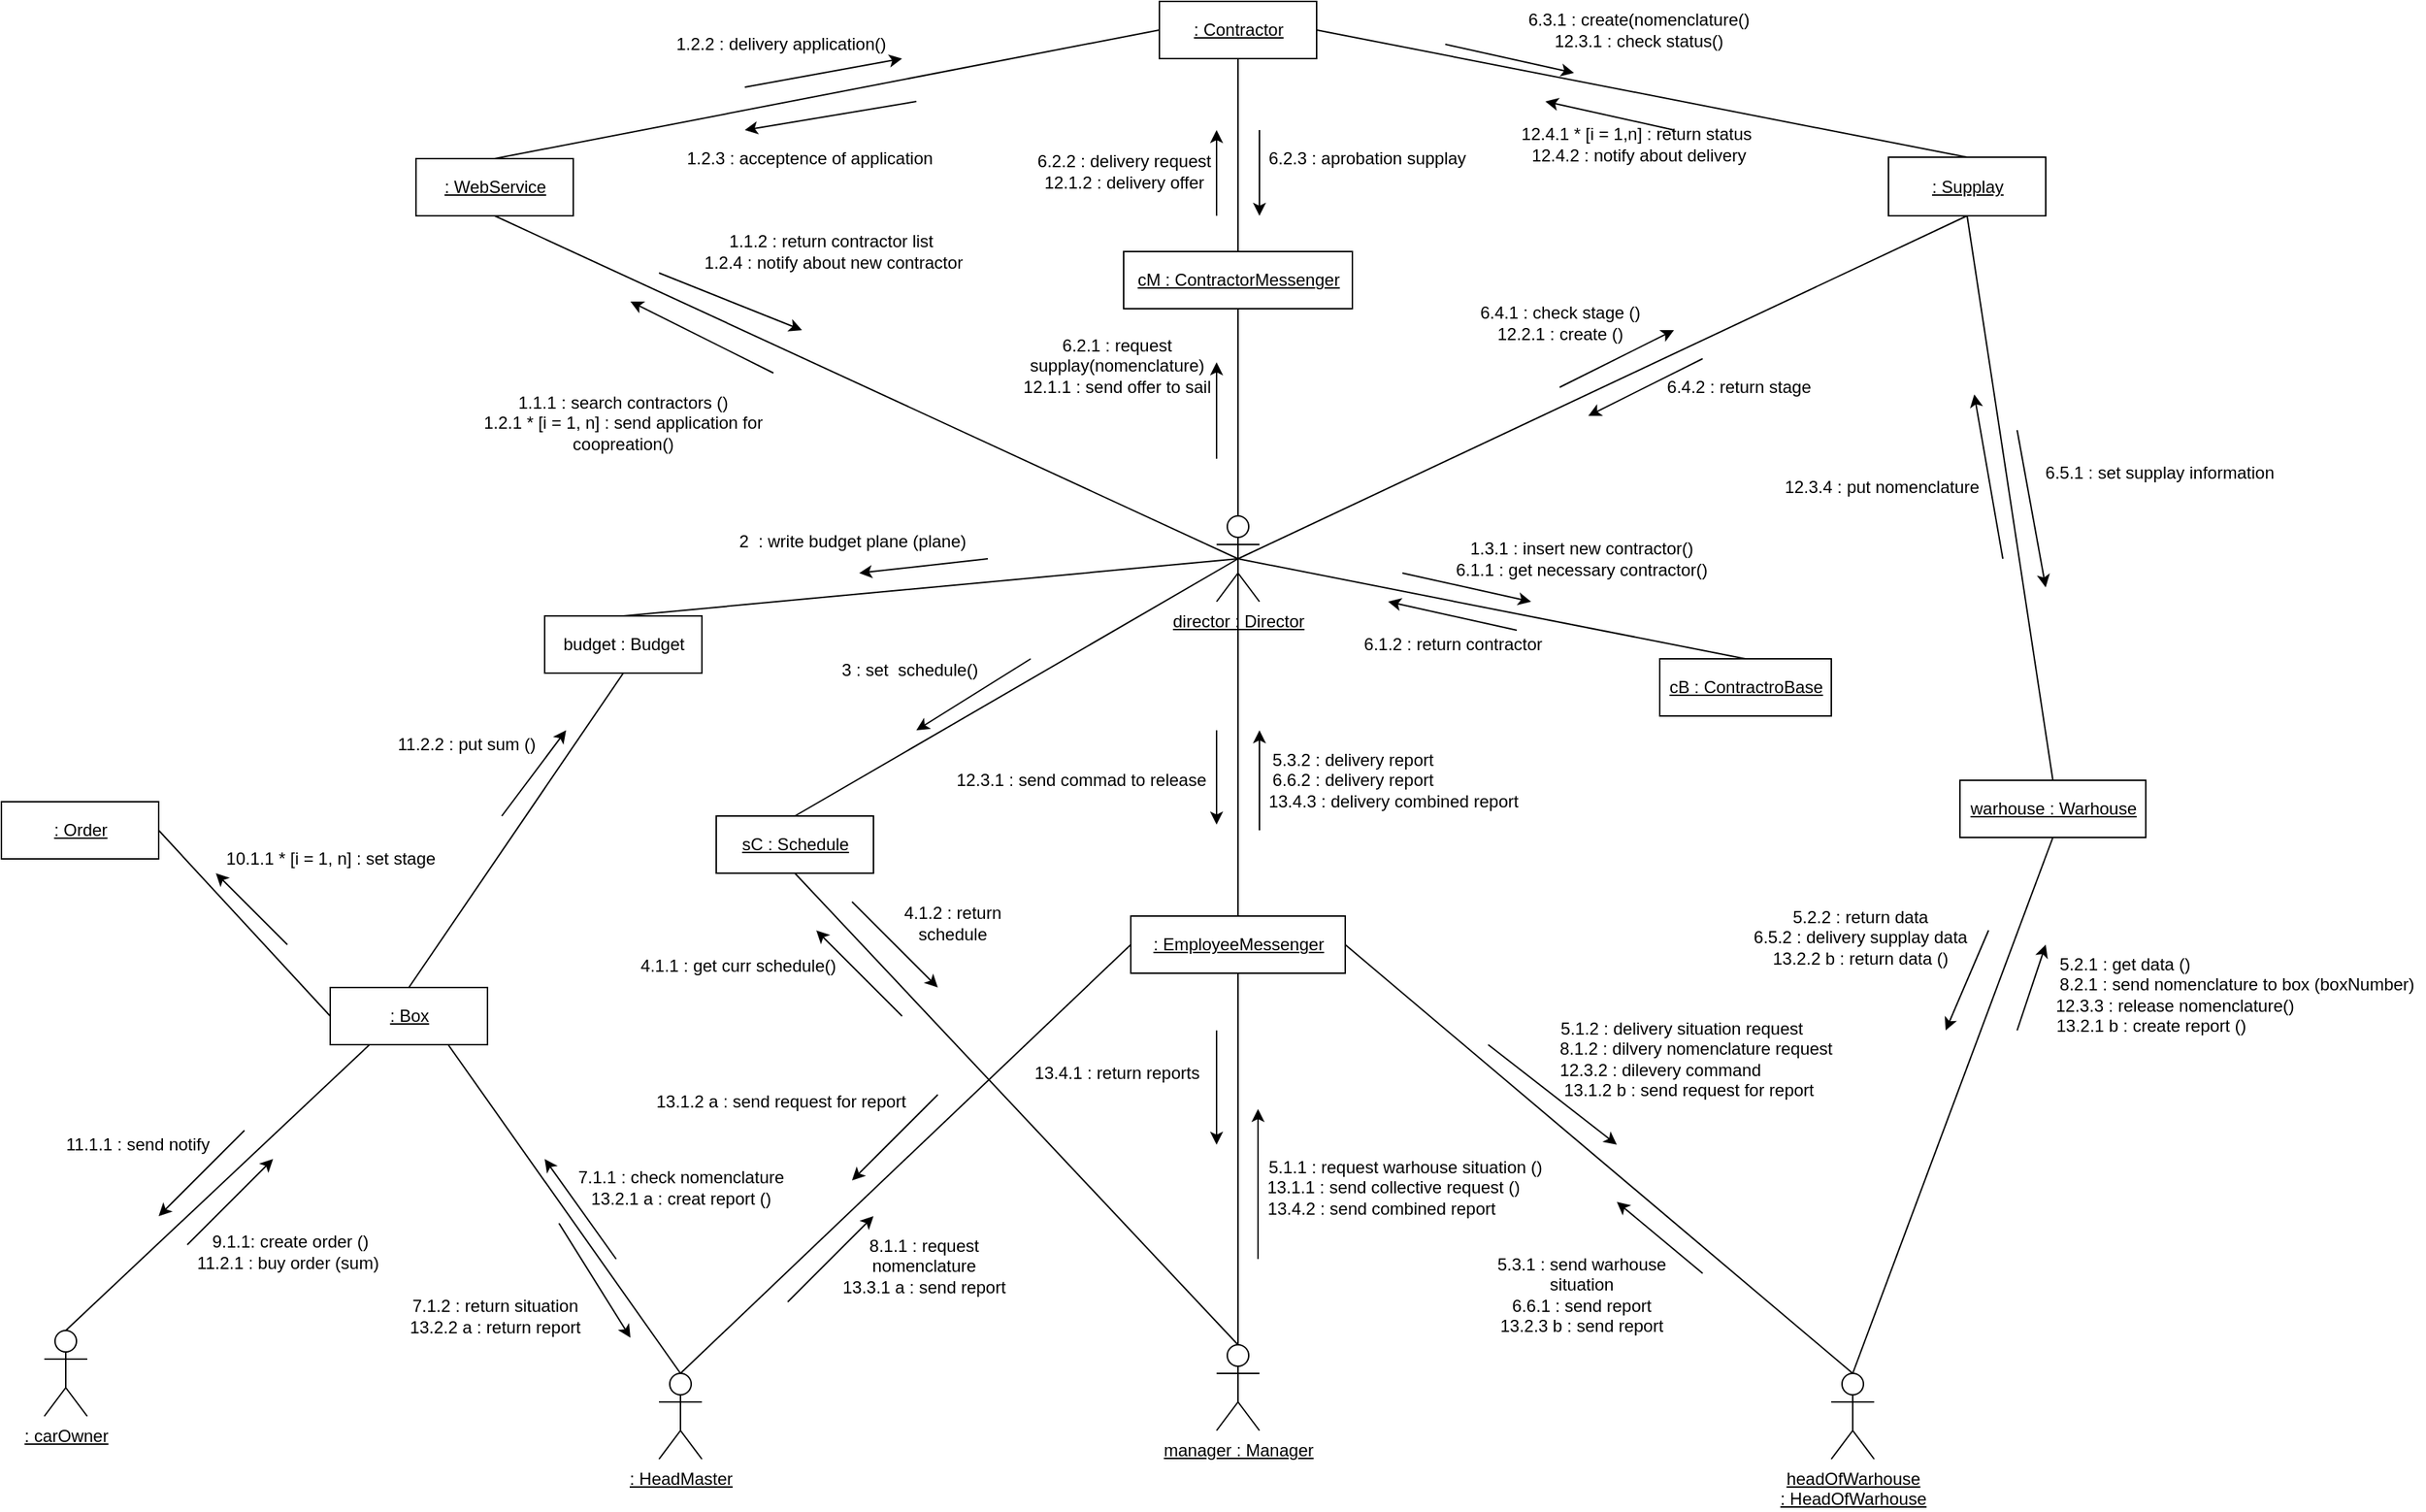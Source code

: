 <mxfile version="13.9.9" type="device"><diagram id="3mTG9du6JCfm7uzPMGtg" name="Страница 1"><mxGraphModel dx="663.38" dy="140" grid="1" gridSize="10" guides="1" tooltips="1" connect="1" arrows="1" fold="1" page="1" pageScale="1" pageWidth="827" pageHeight="1169" math="0" shadow="0"><root><mxCell id="0"/><mxCell id="1" parent="0"/><mxCell id="x4iqNzVtIkxkELWwmLHS-1" value=": WebService" style="html=1;fontStyle=4" parent="1" vertex="1"><mxGeometry x="-70" y="150" width="110" height="40" as="geometry"/></mxCell><mxCell id="oG3hB4ug_mB7l1GRWtiR-1" value="director : Director" style="shape=umlActor;verticalLabelPosition=bottom;verticalAlign=top;html=1;fontStyle=4" parent="1" vertex="1"><mxGeometry x="490" y="400" width="30" height="60" as="geometry"/></mxCell><mxCell id="oG3hB4ug_mB7l1GRWtiR-3" value=": Contractor" style="html=1;fontStyle=4" parent="1" vertex="1"><mxGeometry x="450" y="40" width="110" height="40" as="geometry"/></mxCell><mxCell id="oG3hB4ug_mB7l1GRWtiR-4" value="&lt;span&gt;: EmployeeMessenger&lt;/span&gt;" style="html=1;fontStyle=4" parent="1" vertex="1"><mxGeometry x="430" y="680" width="150" height="40" as="geometry"/></mxCell><mxCell id="7a_rYBxE6pt7t0T9nGCk-1" value=": HeadMaster" style="shape=umlActor;verticalLabelPosition=bottom;verticalAlign=top;html=1;fontStyle=4" parent="1" vertex="1"><mxGeometry x="100" y="1000" width="30" height="60" as="geometry"/></mxCell><mxCell id="7a_rYBxE6pt7t0T9nGCk-5" value="manager : Manager" style="shape=umlActor;verticalLabelPosition=bottom;verticalAlign=top;html=1;fontStyle=4" parent="1" vertex="1"><mxGeometry x="490" y="980" width="30" height="60" as="geometry"/></mxCell><mxCell id="7a_rYBxE6pt7t0T9nGCk-12" value="cM : ContractorMessenger" style="html=1;fontStyle=4" parent="1" vertex="1"><mxGeometry x="425" y="215" width="160" height="40" as="geometry"/></mxCell><mxCell id="7a_rYBxE6pt7t0T9nGCk-13" value=": Box" style="html=1;fontStyle=4" parent="1" vertex="1"><mxGeometry x="-130" y="730" width="110" height="40" as="geometry"/></mxCell><mxCell id="7a_rYBxE6pt7t0T9nGCk-14" value="headOfWarhouse &lt;br&gt;: HeadOfWarhouse" style="shape=umlActor;verticalLabelPosition=bottom;verticalAlign=top;html=1;fontStyle=4" parent="1" vertex="1"><mxGeometry x="920" y="1000" width="30" height="60" as="geometry"/></mxCell><mxCell id="7a_rYBxE6pt7t0T9nGCk-15" value="warhouse : Warhouse" style="html=1;fontStyle=4" parent="1" vertex="1"><mxGeometry x="1010" y="585" width="130" height="40" as="geometry"/></mxCell><mxCell id="7a_rYBxE6pt7t0T9nGCk-26" value="" style="endArrow=none;html=1;entryX=0.5;entryY=0.5;entryDx=0;entryDy=0;entryPerimeter=0;exitX=0.5;exitY=0;exitDx=0;exitDy=0;" parent="1" source="oG3hB4ug_mB7l1GRWtiR-4" target="oG3hB4ug_mB7l1GRWtiR-1" edge="1"><mxGeometry width="50" height="50" relative="1" as="geometry"><mxPoint x="370" y="480" as="sourcePoint"/><mxPoint x="420" y="430" as="targetPoint"/></mxGeometry></mxCell><mxCell id="7a_rYBxE6pt7t0T9nGCk-27" value="" style="endArrow=none;html=1;entryX=0.5;entryY=1;entryDx=0;entryDy=0;exitX=0.5;exitY=0.5;exitDx=0;exitDy=0;exitPerimeter=0;" parent="1" source="oG3hB4ug_mB7l1GRWtiR-1" target="x4iqNzVtIkxkELWwmLHS-1" edge="1"><mxGeometry width="50" height="50" relative="1" as="geometry"><mxPoint x="230" y="350" as="sourcePoint"/><mxPoint x="280" y="300" as="targetPoint"/></mxGeometry></mxCell><mxCell id="7a_rYBxE6pt7t0T9nGCk-28" value="" style="endArrow=none;html=1;exitX=0.5;exitY=0;exitDx=0;exitDy=0;exitPerimeter=0;entryX=0.5;entryY=1;entryDx=0;entryDy=0;" parent="1" source="oG3hB4ug_mB7l1GRWtiR-1" target="7a_rYBxE6pt7t0T9nGCk-12" edge="1"><mxGeometry width="50" height="50" relative="1" as="geometry"><mxPoint x="490" y="330" as="sourcePoint"/><mxPoint x="540" y="280" as="targetPoint"/></mxGeometry></mxCell><mxCell id="7a_rYBxE6pt7t0T9nGCk-29" value="" style="endArrow=none;html=1;exitX=0.5;exitY=0;exitDx=0;exitDy=0;entryX=0;entryY=0.5;entryDx=0;entryDy=0;" parent="1" source="x4iqNzVtIkxkELWwmLHS-1" target="oG3hB4ug_mB7l1GRWtiR-3" edge="1"><mxGeometry width="50" height="50" relative="1" as="geometry"><mxPoint x="260" y="190" as="sourcePoint"/><mxPoint x="310" y="140" as="targetPoint"/></mxGeometry></mxCell><mxCell id="7a_rYBxE6pt7t0T9nGCk-30" value="" style="endArrow=none;html=1;entryX=0.5;entryY=1;entryDx=0;entryDy=0;exitX=0.5;exitY=0;exitDx=0;exitDy=0;" parent="1" source="7a_rYBxE6pt7t0T9nGCk-12" target="oG3hB4ug_mB7l1GRWtiR-3" edge="1"><mxGeometry width="50" height="50" relative="1" as="geometry"><mxPoint x="510" y="200" as="sourcePoint"/><mxPoint x="560" y="150" as="targetPoint"/></mxGeometry></mxCell><mxCell id="7a_rYBxE6pt7t0T9nGCk-32" value="" style="endArrow=none;html=1;entryX=0.5;entryY=1;entryDx=0;entryDy=0;exitX=0.5;exitY=0;exitDx=0;exitDy=0;exitPerimeter=0;" parent="1" source="7a_rYBxE6pt7t0T9nGCk-5" target="oG3hB4ug_mB7l1GRWtiR-4" edge="1"><mxGeometry width="50" height="50" relative="1" as="geometry"><mxPoint x="400" y="650" as="sourcePoint"/><mxPoint x="450" y="600" as="targetPoint"/></mxGeometry></mxCell><mxCell id="7a_rYBxE6pt7t0T9nGCk-33" value="" style="endArrow=none;html=1;entryX=1;entryY=0.5;entryDx=0;entryDy=0;exitX=0.5;exitY=0;exitDx=0;exitDy=0;exitPerimeter=0;" parent="1" source="7a_rYBxE6pt7t0T9nGCk-14" target="oG3hB4ug_mB7l1GRWtiR-4" edge="1"><mxGeometry width="50" height="50" relative="1" as="geometry"><mxPoint x="600" y="670" as="sourcePoint"/><mxPoint x="650" y="620" as="targetPoint"/></mxGeometry></mxCell><mxCell id="7a_rYBxE6pt7t0T9nGCk-36" value="" style="endArrow=none;html=1;entryX=0.5;entryY=0;entryDx=0;entryDy=0;entryPerimeter=0;exitX=0.5;exitY=1;exitDx=0;exitDy=0;" parent="1" source="7a_rYBxE6pt7t0T9nGCk-15" target="7a_rYBxE6pt7t0T9nGCk-14" edge="1"><mxGeometry width="50" height="50" relative="1" as="geometry"><mxPoint x="965" y="730" as="sourcePoint"/><mxPoint x="700" y="900" as="targetPoint"/></mxGeometry></mxCell><mxCell id="7a_rYBxE6pt7t0T9nGCk-37" value="" style="endArrow=none;html=1;entryX=0.5;entryY=0;entryDx=0;entryDy=0;entryPerimeter=0;exitX=0.75;exitY=1;exitDx=0;exitDy=0;" parent="1" source="7a_rYBxE6pt7t0T9nGCk-13" target="7a_rYBxE6pt7t0T9nGCk-1" edge="1"><mxGeometry width="50" height="50" relative="1" as="geometry"><mxPoint x="210" y="940" as="sourcePoint"/><mxPoint x="260" y="890" as="targetPoint"/></mxGeometry></mxCell><mxCell id="7a_rYBxE6pt7t0T9nGCk-40" value=": carOwner" style="shape=umlActor;verticalLabelPosition=bottom;verticalAlign=top;html=1;fontStyle=4" parent="1" vertex="1"><mxGeometry x="-330" y="970" width="30" height="60" as="geometry"/></mxCell><mxCell id="7a_rYBxE6pt7t0T9nGCk-41" value="" style="endArrow=none;html=1;entryX=0.25;entryY=1;entryDx=0;entryDy=0;exitX=0.5;exitY=0;exitDx=0;exitDy=0;exitPerimeter=0;" parent="1" source="7a_rYBxE6pt7t0T9nGCk-40" target="7a_rYBxE6pt7t0T9nGCk-13" edge="1"><mxGeometry width="50" height="50" relative="1" as="geometry"><mxPoint x="150" y="1140" as="sourcePoint"/><mxPoint x="200" y="1090" as="targetPoint"/></mxGeometry></mxCell><mxCell id="siM_UbprPIgmuCPlXrdO-1" value=": Order" style="html=1;fontStyle=4" parent="1" vertex="1"><mxGeometry x="-360" y="600" width="110" height="40" as="geometry"/></mxCell><mxCell id="b5wcrmR_WEOdttx-zpG7-2" value="" style="endArrow=none;html=1;exitX=0;exitY=0.5;exitDx=0;exitDy=0;entryX=1;entryY=0.5;entryDx=0;entryDy=0;" edge="1" parent="1" source="7a_rYBxE6pt7t0T9nGCk-13" target="siM_UbprPIgmuCPlXrdO-1"><mxGeometry width="50" height="50" relative="1" as="geometry"><mxPoint x="290" y="1010" as="sourcePoint"/><mxPoint x="340" y="960" as="targetPoint"/></mxGeometry></mxCell><mxCell id="b5wcrmR_WEOdttx-zpG7-5" value="" style="endArrow=classic;html=1;" edge="1" parent="1"><mxGeometry width="50" height="50" relative="1" as="geometry"><mxPoint x="180" y="300" as="sourcePoint"/><mxPoint x="80" y="250" as="targetPoint"/></mxGeometry></mxCell><mxCell id="b5wcrmR_WEOdttx-zpG7-6" value="1.1.1 : search contractors ()&lt;br style=&quot;font-size: 12px;&quot;&gt;1.2.1 * [i = 1, n] : send application for coopreation()" style="text;html=1;strokeColor=none;fillColor=none;align=center;verticalAlign=middle;whiteSpace=wrap;rounded=0;fontSize=12;" vertex="1" parent="1"><mxGeometry x="-50" y="310" width="250" height="50" as="geometry"/></mxCell><mxCell id="b5wcrmR_WEOdttx-zpG7-7" value="" style="endArrow=classic;html=1;" edge="1" parent="1"><mxGeometry width="50" height="50" relative="1" as="geometry"><mxPoint x="100" y="230" as="sourcePoint"/><mxPoint x="200" y="270" as="targetPoint"/></mxGeometry></mxCell><mxCell id="b5wcrmR_WEOdttx-zpG7-8" value="1.1.2 : return contractor list&lt;br style=&quot;font-size: 12px;&quot;&gt;&amp;nbsp;1.2.4 : notify about new contractor" style="text;html=1;align=center;verticalAlign=middle;resizable=0;points=[];autosize=1;fontSize=12;" vertex="1" parent="1"><mxGeometry x="120" y="200" width="200" height="30" as="geometry"/></mxCell><mxCell id="b5wcrmR_WEOdttx-zpG7-9" value="" style="endArrow=classic;html=1;" edge="1" parent="1"><mxGeometry width="50" height="50" relative="1" as="geometry"><mxPoint x="160" y="100" as="sourcePoint"/><mxPoint x="270" y="80" as="targetPoint"/></mxGeometry></mxCell><mxCell id="b5wcrmR_WEOdttx-zpG7-10" value="1.2.2 : delivery application()" style="text;html=1;align=center;verticalAlign=middle;resizable=0;points=[];autosize=1;fontSize=12;" vertex="1" parent="1"><mxGeometry x="105" y="60" width="160" height="20" as="geometry"/></mxCell><mxCell id="b5wcrmR_WEOdttx-zpG7-11" value="" style="endArrow=classic;html=1;" edge="1" parent="1"><mxGeometry width="50" height="50" relative="1" as="geometry"><mxPoint x="280" y="110" as="sourcePoint"/><mxPoint x="160" y="130" as="targetPoint"/></mxGeometry></mxCell><mxCell id="b5wcrmR_WEOdttx-zpG7-12" value="1.2.3 : acceptence of application" style="text;html=1;align=center;verticalAlign=middle;resizable=0;points=[];autosize=1;fontSize=12;" vertex="1" parent="1"><mxGeometry x="110" y="140" width="190" height="20" as="geometry"/></mxCell><mxCell id="b5wcrmR_WEOdttx-zpG7-15" value="" style="endArrow=classic;html=1;" edge="1" parent="1"><mxGeometry width="50" height="50" relative="1" as="geometry"><mxPoint x="360" y="500" as="sourcePoint"/><mxPoint x="280" y="550" as="targetPoint"/></mxGeometry></mxCell><mxCell id="b5wcrmR_WEOdttx-zpG7-17" value="sC : Schedule" style="html=1;fontStyle=4" vertex="1" parent="1"><mxGeometry x="140" y="610" width="110" height="40" as="geometry"/></mxCell><mxCell id="b5wcrmR_WEOdttx-zpG7-18" value="cB : ContractroBase" style="html=1;fontStyle=4" vertex="1" parent="1"><mxGeometry x="800" y="500" width="120" height="40" as="geometry"/></mxCell><mxCell id="b5wcrmR_WEOdttx-zpG7-19" value="" style="endArrow=none;html=1;exitX=0.5;exitY=0;exitDx=0;exitDy=0;entryX=0.5;entryY=0.5;entryDx=0;entryDy=0;entryPerimeter=0;" edge="1" parent="1" source="b5wcrmR_WEOdttx-zpG7-17" target="oG3hB4ug_mB7l1GRWtiR-1"><mxGeometry width="50" height="50" relative="1" as="geometry"><mxPoint x="190" y="440" as="sourcePoint"/><mxPoint x="330" y="350" as="targetPoint"/></mxGeometry></mxCell><mxCell id="b5wcrmR_WEOdttx-zpG7-20" value="" style="endArrow=none;html=1;exitX=0.5;exitY=0.5;exitDx=0;exitDy=0;exitPerimeter=0;entryX=0.5;entryY=0;entryDx=0;entryDy=0;" edge="1" parent="1" source="oG3hB4ug_mB7l1GRWtiR-1" target="b5wcrmR_WEOdttx-zpG7-18"><mxGeometry width="50" height="50" relative="1" as="geometry"><mxPoint x="600" y="390" as="sourcePoint"/><mxPoint x="650" y="340" as="targetPoint"/></mxGeometry></mxCell><mxCell id="b5wcrmR_WEOdttx-zpG7-21" value="" style="endArrow=classic;html=1;" edge="1" parent="1"><mxGeometry width="50" height="50" relative="1" as="geometry"><mxPoint x="620" y="440" as="sourcePoint"/><mxPoint x="710" y="460" as="targetPoint"/></mxGeometry></mxCell><mxCell id="b5wcrmR_WEOdttx-zpG7-22" value="1.3.1 :&amp;nbsp;&lt;span style=&quot;font-size: 12px&quot;&gt;insert new contractor()&lt;br&gt;6.1.1 : get necessary contractor()&lt;br&gt;&lt;/span&gt;" style="text;html=1;align=center;verticalAlign=middle;resizable=0;points=[];autosize=1;fontSize=12;" vertex="1" parent="1"><mxGeometry x="650" y="415" width="190" height="30" as="geometry"/></mxCell><mxCell id="b5wcrmR_WEOdttx-zpG7-23" value="" style="endArrow=classic;html=1;fontSize=12;" edge="1" parent="1"><mxGeometry width="50" height="50" relative="1" as="geometry"><mxPoint x="330" y="430" as="sourcePoint"/><mxPoint x="240" y="440" as="targetPoint"/></mxGeometry></mxCell><mxCell id="b5wcrmR_WEOdttx-zpG7-24" value="&lt;font style=&quot;font-size: 12px&quot;&gt;2&amp;nbsp; :&amp;nbsp;write budget plane (plane)&lt;br&gt;&lt;/font&gt;&amp;nbsp;" style="text;html=1;align=center;verticalAlign=middle;resizable=0;points=[];autosize=1;fontSize=12;" vertex="1" parent="1"><mxGeometry x="150" y="410" width="170" height="30" as="geometry"/></mxCell><mxCell id="b5wcrmR_WEOdttx-zpG7-26" value="budget : Budget" style="html=1;fontSize=12;" vertex="1" parent="1"><mxGeometry x="20" y="470" width="110" height="40" as="geometry"/></mxCell><mxCell id="b5wcrmR_WEOdttx-zpG7-27" value="" style="endArrow=none;html=1;fontSize=12;exitX=0.5;exitY=0;exitDx=0;exitDy=0;entryX=0.5;entryY=0.5;entryDx=0;entryDy=0;entryPerimeter=0;" edge="1" parent="1" source="b5wcrmR_WEOdttx-zpG7-26" target="oG3hB4ug_mB7l1GRWtiR-1"><mxGeometry width="50" height="50" relative="1" as="geometry"><mxPoint x="270" y="530" as="sourcePoint"/><mxPoint x="340" y="390" as="targetPoint"/></mxGeometry></mxCell><mxCell id="b5wcrmR_WEOdttx-zpG7-28" value="&lt;font style=&quot;font-size: 12px&quot;&gt;3 :&amp;nbsp;set&amp;nbsp; schedule()&lt;br&gt;&amp;nbsp;&lt;/font&gt;" style="text;html=1;align=center;verticalAlign=middle;resizable=0;points=[];autosize=1;fontSize=12;" vertex="1" parent="1"><mxGeometry x="220" y="500" width="110" height="30" as="geometry"/></mxCell><mxCell id="b5wcrmR_WEOdttx-zpG7-29" value="" style="endArrow=none;html=1;fontSize=12;entryX=0.5;entryY=1;entryDx=0;entryDy=0;exitX=0.5;exitY=0;exitDx=0;exitDy=0;exitPerimeter=0;" edge="1" parent="1" source="7a_rYBxE6pt7t0T9nGCk-5" target="b5wcrmR_WEOdttx-zpG7-17"><mxGeometry width="50" height="50" relative="1" as="geometry"><mxPoint x="260" y="770" as="sourcePoint"/><mxPoint x="310" y="720" as="targetPoint"/></mxGeometry></mxCell><mxCell id="b5wcrmR_WEOdttx-zpG7-30" value="" style="endArrow=classic;html=1;fontSize=12;" edge="1" parent="1"><mxGeometry width="50" height="50" relative="1" as="geometry"><mxPoint x="270" y="750" as="sourcePoint"/><mxPoint x="210" y="690" as="targetPoint"/></mxGeometry></mxCell><mxCell id="b5wcrmR_WEOdttx-zpG7-31" value="4.1.1 : get curr schedule()" style="text;html=1;align=center;verticalAlign=middle;resizable=0;points=[];autosize=1;fontSize=12;" vertex="1" parent="1"><mxGeometry x="80" y="705" width="150" height="20" as="geometry"/></mxCell><mxCell id="b5wcrmR_WEOdttx-zpG7-32" value="" style="endArrow=classic;html=1;fontSize=12;" edge="1" parent="1"><mxGeometry width="50" height="50" relative="1" as="geometry"><mxPoint x="235" y="670" as="sourcePoint"/><mxPoint x="295" y="730" as="targetPoint"/></mxGeometry></mxCell><mxCell id="b5wcrmR_WEOdttx-zpG7-33" value="4.1.2 : return &lt;br&gt;schedule" style="text;html=1;align=center;verticalAlign=middle;resizable=0;points=[];autosize=1;fontSize=12;" vertex="1" parent="1"><mxGeometry x="265" y="670" width="80" height="30" as="geometry"/></mxCell><mxCell id="b5wcrmR_WEOdttx-zpG7-36" value="" style="endArrow=classic;html=1;fontSize=12;" edge="1" parent="1"><mxGeometry width="50" height="50" relative="1" as="geometry"><mxPoint x="-230" y="910" as="sourcePoint"/><mxPoint x="-170" y="850" as="targetPoint"/></mxGeometry></mxCell><mxCell id="b5wcrmR_WEOdttx-zpG7-37" value="&amp;nbsp;9.1.1: create order ()&lt;br&gt;11.2.1 : buy order (sum)" style="text;html=1;align=center;verticalAlign=middle;resizable=0;points=[];autosize=1;fontSize=12;" vertex="1" parent="1"><mxGeometry x="-230" y="900" width="140" height="30" as="geometry"/></mxCell><mxCell id="b5wcrmR_WEOdttx-zpG7-38" value="" style="endArrow=classic;html=1;fontSize=12;" edge="1" parent="1"><mxGeometry width="50" height="50" relative="1" as="geometry"><mxPoint x="-190" y="830" as="sourcePoint"/><mxPoint x="-250" y="890" as="targetPoint"/></mxGeometry></mxCell><mxCell id="b5wcrmR_WEOdttx-zpG7-39" value="11.1.1 : send notify" style="text;html=1;align=center;verticalAlign=middle;resizable=0;points=[];autosize=1;fontSize=12;" vertex="1" parent="1"><mxGeometry x="-325" y="830" width="120" height="20" as="geometry"/></mxCell><mxCell id="b5wcrmR_WEOdttx-zpG7-40" value="" style="endArrow=classic;html=1;" edge="1" parent="1"><mxGeometry width="50" height="50" relative="1" as="geometry"><mxPoint x="519" y="920" as="sourcePoint"/><mxPoint x="519" y="815" as="targetPoint"/></mxGeometry></mxCell><mxCell id="b5wcrmR_WEOdttx-zpG7-41" value="&amp;nbsp; &amp;nbsp; &amp;nbsp; &amp;nbsp; &amp;nbsp; 5.1.1 : request warhouse situation ()&lt;br&gt;&amp;nbsp; &amp;nbsp; &amp;nbsp;13.1.1 : send collective request ()&lt;br&gt;13.4.2 : send combined report" style="text;html=1;align=center;verticalAlign=middle;resizable=0;points=[];autosize=1;fontSize=12;" vertex="1" parent="1"><mxGeometry x="485" y="845" width="240" height="50" as="geometry"/></mxCell><mxCell id="b5wcrmR_WEOdttx-zpG7-42" value="" style="endArrow=classic;html=1;fontSize=12;" edge="1" parent="1"><mxGeometry width="50" height="50" relative="1" as="geometry"><mxPoint x="680" y="770" as="sourcePoint"/><mxPoint x="770" y="840" as="targetPoint"/></mxGeometry></mxCell><mxCell id="b5wcrmR_WEOdttx-zpG7-43" value="&amp;nbsp; &amp;nbsp; &amp;nbsp; &amp;nbsp; &amp;nbsp;5.1.2 : delivery situation request&lt;br&gt;&amp;nbsp; &amp;nbsp; &amp;nbsp; &amp;nbsp; &amp;nbsp; &amp;nbsp; &amp;nbsp; &amp;nbsp;8.1.2 : dilvery nomenclature request&lt;br&gt;12.3.2 : dilevery command&lt;br&gt;&amp;nbsp; &amp;nbsp; &amp;nbsp; &amp;nbsp; &amp;nbsp; &amp;nbsp; 13.1.2 b : send request for report" style="text;html=1;align=center;verticalAlign=middle;resizable=0;points=[];autosize=1;fontSize=12;" vertex="1" parent="1"><mxGeometry x="670" y="750" width="260" height="60" as="geometry"/></mxCell><mxCell id="b5wcrmR_WEOdttx-zpG7-44" value="" style="endArrow=classic;html=1;fontSize=12;" edge="1" parent="1"><mxGeometry width="50" height="50" relative="1" as="geometry"><mxPoint x="1030" y="690" as="sourcePoint"/><mxPoint x="1000" y="760" as="targetPoint"/></mxGeometry></mxCell><mxCell id="b5wcrmR_WEOdttx-zpG7-45" value="5.2.1 : get data ()&lt;br&gt;&amp;nbsp; &amp;nbsp; &amp;nbsp; &amp;nbsp; &amp;nbsp; &amp;nbsp; &amp;nbsp; &amp;nbsp; &amp;nbsp; &amp;nbsp; &amp;nbsp; &amp;nbsp; &amp;nbsp; &amp;nbsp; &amp;nbsp; &amp;nbsp; &amp;nbsp; &amp;nbsp; &amp;nbsp; &amp;nbsp; &amp;nbsp; &amp;nbsp; &amp;nbsp; &amp;nbsp;8.2.1 : send nomenclature to box (boxNumber)&lt;br&gt;&amp;nbsp; &amp;nbsp; &amp;nbsp; &amp;nbsp; &amp;nbsp; &amp;nbsp; &amp;nbsp; &amp;nbsp; &amp;nbsp; &amp;nbsp; &amp;nbsp;12.3.3 : release nomenclature()&lt;br&gt;&amp;nbsp; &amp;nbsp; &amp;nbsp; &amp;nbsp; &amp;nbsp; &amp;nbsp;13.2.1 b : create report ()" style="text;html=1;align=center;verticalAlign=middle;resizable=0;points=[];autosize=1;fontSize=12;" vertex="1" parent="1"><mxGeometry x="915" y="705" width="420" height="60" as="geometry"/></mxCell><mxCell id="b5wcrmR_WEOdttx-zpG7-46" value="" style="endArrow=classic;html=1;fontSize=12;" edge="1" parent="1"><mxGeometry width="50" height="50" relative="1" as="geometry"><mxPoint x="1050" y="760" as="sourcePoint"/><mxPoint x="1070" y="700" as="targetPoint"/></mxGeometry></mxCell><mxCell id="b5wcrmR_WEOdttx-zpG7-47" value="5.2.2 : return data&lt;br&gt;6.5.2 : delivery supplay data&lt;br&gt;13.2.2 b : return data ()" style="text;html=1;align=center;verticalAlign=middle;resizable=0;points=[];autosize=1;fontSize=12;" vertex="1" parent="1"><mxGeometry x="860" y="670" width="160" height="50" as="geometry"/></mxCell><mxCell id="b5wcrmR_WEOdttx-zpG7-48" value="" style="endArrow=classic;html=1;fontSize=12;" edge="1" parent="1"><mxGeometry width="50" height="50" relative="1" as="geometry"><mxPoint x="830" y="930" as="sourcePoint"/><mxPoint x="770" y="880" as="targetPoint"/></mxGeometry></mxCell><mxCell id="b5wcrmR_WEOdttx-zpG7-49" value="5.3.1 : send warhouse &lt;br&gt;situation&lt;br&gt;6.6.1 : send report&lt;br&gt;13.2.3 b : send report" style="text;html=1;align=center;verticalAlign=middle;resizable=0;points=[];autosize=1;fontSize=12;" vertex="1" parent="1"><mxGeometry x="680" y="915" width="130" height="60" as="geometry"/></mxCell><mxCell id="b5wcrmR_WEOdttx-zpG7-51" value="" style="endArrow=classic;html=1;fontSize=12;" edge="1" parent="1"><mxGeometry width="50" height="50" relative="1" as="geometry"><mxPoint x="520" y="620" as="sourcePoint"/><mxPoint x="520" y="550" as="targetPoint"/></mxGeometry></mxCell><mxCell id="b5wcrmR_WEOdttx-zpG7-52" value="5.3.2 : delivery report&lt;br&gt;6.6.2 : delivery report&lt;br&gt;&amp;nbsp; &amp;nbsp; &amp;nbsp; &amp;nbsp; &amp;nbsp; &amp;nbsp; &amp;nbsp; &amp;nbsp; &amp;nbsp;13.4.3 : delivery combined report" style="text;html=1;align=center;verticalAlign=middle;resizable=0;points=[];autosize=1;fontSize=12;" vertex="1" parent="1"><mxGeometry x="460" y="560" width="250" height="50" as="geometry"/></mxCell><mxCell id="b5wcrmR_WEOdttx-zpG7-53" value="" style="endArrow=classic;html=1;fontSize=12;" edge="1" parent="1"><mxGeometry width="50" height="50" relative="1" as="geometry"><mxPoint x="700" y="480" as="sourcePoint"/><mxPoint x="610" y="460" as="targetPoint"/></mxGeometry></mxCell><mxCell id="b5wcrmR_WEOdttx-zpG7-54" value="6.1.2 : return contractor" style="text;html=1;align=center;verticalAlign=middle;resizable=0;points=[];autosize=1;fontSize=12;" vertex="1" parent="1"><mxGeometry x="585" y="480" width="140" height="20" as="geometry"/></mxCell><mxCell id="b5wcrmR_WEOdttx-zpG7-55" value="" style="endArrow=classic;html=1;fontSize=12;" edge="1" parent="1"><mxGeometry width="50" height="50" relative="1" as="geometry"><mxPoint x="490" y="360" as="sourcePoint"/><mxPoint x="490" y="292.5" as="targetPoint"/></mxGeometry></mxCell><mxCell id="b5wcrmR_WEOdttx-zpG7-56" value="6.2.1 : request &lt;br&gt;supplay(nomenclature)&lt;br&gt;12.1.1 : send offer to sail" style="text;html=1;align=center;verticalAlign=middle;resizable=0;points=[];autosize=1;fontSize=12;" vertex="1" parent="1"><mxGeometry x="345" y="270" width="150" height="50" as="geometry"/></mxCell><mxCell id="b5wcrmR_WEOdttx-zpG7-57" value="" style="endArrow=classic;html=1;fontSize=12;" edge="1" parent="1"><mxGeometry width="50" height="50" relative="1" as="geometry"><mxPoint x="490" y="190" as="sourcePoint"/><mxPoint x="490" y="130" as="targetPoint"/></mxGeometry></mxCell><mxCell id="b5wcrmR_WEOdttx-zpG7-58" value="6.2.2 : delivery request&lt;br&gt;12.1.2 : delivery offer" style="text;html=1;align=center;verticalAlign=middle;resizable=0;points=[];autosize=1;fontSize=12;" vertex="1" parent="1"><mxGeometry x="355" y="144" width="140" height="30" as="geometry"/></mxCell><mxCell id="b5wcrmR_WEOdttx-zpG7-59" value="" style="endArrow=classic;html=1;fontSize=12;" edge="1" parent="1"><mxGeometry width="50" height="50" relative="1" as="geometry"><mxPoint x="520" y="130" as="sourcePoint"/><mxPoint x="520" y="190" as="targetPoint"/></mxGeometry></mxCell><mxCell id="b5wcrmR_WEOdttx-zpG7-60" value="6.2.3 : aprobation supplay" style="text;html=1;align=center;verticalAlign=middle;resizable=0;points=[];autosize=1;fontSize=12;" vertex="1" parent="1"><mxGeometry x="520" y="140" width="150" height="20" as="geometry"/></mxCell><mxCell id="b5wcrmR_WEOdttx-zpG7-62" value=": Supplay" style="html=1;fontSize=12;horizontal=1;fontStyle=4" vertex="1" parent="1"><mxGeometry x="960" y="149" width="110" height="41" as="geometry"/></mxCell><mxCell id="b5wcrmR_WEOdttx-zpG7-64" value="" style="endArrow=none;html=1;fontSize=12;exitX=1;exitY=0.5;exitDx=0;exitDy=0;entryX=0.5;entryY=0;entryDx=0;entryDy=0;" edge="1" parent="1" source="oG3hB4ug_mB7l1GRWtiR-3" target="b5wcrmR_WEOdttx-zpG7-62"><mxGeometry width="50" height="50" relative="1" as="geometry"><mxPoint x="750" y="60" as="sourcePoint"/><mxPoint x="800" y="10" as="targetPoint"/></mxGeometry></mxCell><mxCell id="b5wcrmR_WEOdttx-zpG7-67" value="" style="endArrow=classic;html=1;fontSize=12;" edge="1" parent="1"><mxGeometry width="50" height="50" relative="1" as="geometry"><mxPoint x="650" y="70" as="sourcePoint"/><mxPoint x="740" y="90" as="targetPoint"/></mxGeometry></mxCell><mxCell id="b5wcrmR_WEOdttx-zpG7-68" value="6.3.1 : create(nomenclature()&lt;br&gt;12.3.1 : check status()" style="text;html=1;align=center;verticalAlign=middle;resizable=0;points=[];autosize=1;fontSize=12;" vertex="1" parent="1"><mxGeometry x="700" y="45" width="170" height="30" as="geometry"/></mxCell><mxCell id="b5wcrmR_WEOdttx-zpG7-72" value="" style="endArrow=none;html=1;fontSize=12;entryX=0.5;entryY=1;entryDx=0;entryDy=0;exitX=0.5;exitY=0.5;exitDx=0;exitDy=0;exitPerimeter=0;" edge="1" parent="1" source="oG3hB4ug_mB7l1GRWtiR-1" target="b5wcrmR_WEOdttx-zpG7-62"><mxGeometry width="50" height="50" relative="1" as="geometry"><mxPoint x="530" y="420" as="sourcePoint"/><mxPoint x="610" y="340" as="targetPoint"/></mxGeometry></mxCell><mxCell id="b5wcrmR_WEOdttx-zpG7-73" value="" style="endArrow=classic;html=1;fontSize=12;" edge="1" parent="1"><mxGeometry width="50" height="50" relative="1" as="geometry"><mxPoint x="730" y="310" as="sourcePoint"/><mxPoint x="810" y="270" as="targetPoint"/></mxGeometry></mxCell><mxCell id="b5wcrmR_WEOdttx-zpG7-74" value="6.4.1 : check stage ()&lt;br&gt;12.2.1 : create ()" style="text;html=1;align=center;verticalAlign=middle;resizable=0;points=[];autosize=1;fontSize=12;" vertex="1" parent="1"><mxGeometry x="665" y="250" width="130" height="30" as="geometry"/></mxCell><mxCell id="b5wcrmR_WEOdttx-zpG7-75" value="" style="endArrow=classic;html=1;fontSize=12;" edge="1" parent="1"><mxGeometry width="50" height="50" relative="1" as="geometry"><mxPoint x="830" y="290" as="sourcePoint"/><mxPoint x="750" y="330" as="targetPoint"/></mxGeometry></mxCell><mxCell id="b5wcrmR_WEOdttx-zpG7-76" value="6.4.2 : return stage" style="text;html=1;align=center;verticalAlign=middle;resizable=0;points=[];autosize=1;fontSize=12;" vertex="1" parent="1"><mxGeometry x="795" y="300" width="120" height="20" as="geometry"/></mxCell><mxCell id="b5wcrmR_WEOdttx-zpG7-77" value="" style="endArrow=none;html=1;fontSize=12;entryX=0.5;entryY=1;entryDx=0;entryDy=0;exitX=0.5;exitY=0;exitDx=0;exitDy=0;" edge="1" parent="1" source="7a_rYBxE6pt7t0T9nGCk-15" target="b5wcrmR_WEOdttx-zpG7-62"><mxGeometry width="50" height="50" relative="1" as="geometry"><mxPoint x="1080" y="400" as="sourcePoint"/><mxPoint x="1020" y="230" as="targetPoint"/></mxGeometry></mxCell><mxCell id="b5wcrmR_WEOdttx-zpG7-78" value="" style="endArrow=classic;html=1;fontSize=12;" edge="1" parent="1"><mxGeometry width="50" height="50" relative="1" as="geometry"><mxPoint x="1050" y="340" as="sourcePoint"/><mxPoint x="1070" y="450" as="targetPoint"/></mxGeometry></mxCell><mxCell id="b5wcrmR_WEOdttx-zpG7-79" value="6.5.1 : set supplay information&amp;nbsp;" style="text;html=1;align=center;verticalAlign=middle;resizable=0;points=[];autosize=1;fontSize=12;" vertex="1" parent="1"><mxGeometry x="1061" y="360" width="180" height="20" as="geometry"/></mxCell><mxCell id="b5wcrmR_WEOdttx-zpG7-84" value="" style="endArrow=none;html=1;fontSize=12;entryX=0.5;entryY=1;entryDx=0;entryDy=0;exitX=0.5;exitY=0;exitDx=0;exitDy=0;" edge="1" parent="1" source="7a_rYBxE6pt7t0T9nGCk-13" target="b5wcrmR_WEOdttx-zpG7-26"><mxGeometry width="50" height="50" relative="1" as="geometry"><mxPoint x="-90" y="690" as="sourcePoint"/><mxPoint x="-40" y="640" as="targetPoint"/></mxGeometry></mxCell><mxCell id="b5wcrmR_WEOdttx-zpG7-85" value="" style="endArrow=classic;html=1;fontSize=12;" edge="1" parent="1"><mxGeometry width="50" height="50" relative="1" as="geometry"><mxPoint x="70" y="920" as="sourcePoint"/><mxPoint x="20" y="850" as="targetPoint"/></mxGeometry></mxCell><mxCell id="b5wcrmR_WEOdttx-zpG7-86" value="" style="endArrow=classic;html=1;fontSize=12;" edge="1" parent="1"><mxGeometry width="50" height="50" relative="1" as="geometry"><mxPoint x="30" y="895" as="sourcePoint"/><mxPoint x="80" y="975" as="targetPoint"/></mxGeometry></mxCell><mxCell id="b5wcrmR_WEOdttx-zpG7-87" value="7.1.1 : check nomenclature&lt;br&gt;13.2.1 a : creat report ()" style="text;html=1;align=center;verticalAlign=middle;resizable=0;points=[];autosize=1;fontSize=12;" vertex="1" parent="1"><mxGeometry x="35" y="855" width="160" height="30" as="geometry"/></mxCell><mxCell id="b5wcrmR_WEOdttx-zpG7-88" value="7.1.2 : return situation&lt;br&gt;13.2.2 a : return report" style="text;html=1;align=center;verticalAlign=middle;resizable=0;points=[];autosize=1;fontSize=12;" vertex="1" parent="1"><mxGeometry x="-80" y="945" width="130" height="30" as="geometry"/></mxCell><mxCell id="b5wcrmR_WEOdttx-zpG7-89" value="" style="endArrow=none;html=1;fontSize=12;entryX=0;entryY=0.5;entryDx=0;entryDy=0;exitX=0.5;exitY=0;exitDx=0;exitDy=0;exitPerimeter=0;" edge="1" parent="1" source="7a_rYBxE6pt7t0T9nGCk-1" target="oG3hB4ug_mB7l1GRWtiR-4"><mxGeometry width="50" height="50" relative="1" as="geometry"><mxPoint x="170" y="990" as="sourcePoint"/><mxPoint x="220" y="940" as="targetPoint"/></mxGeometry></mxCell><mxCell id="b5wcrmR_WEOdttx-zpG7-90" value="" style="endArrow=classic;html=1;fontSize=12;" edge="1" parent="1"><mxGeometry width="50" height="50" relative="1" as="geometry"><mxPoint x="190" y="950" as="sourcePoint"/><mxPoint x="250" y="890" as="targetPoint"/></mxGeometry></mxCell><mxCell id="b5wcrmR_WEOdttx-zpG7-91" value="8.1.1 : request &lt;br&gt;nomenclature&lt;br&gt;13.3.1 a : send report" style="text;html=1;align=center;verticalAlign=middle;resizable=0;points=[];autosize=1;fontSize=12;" vertex="1" parent="1"><mxGeometry x="220" y="900" width="130" height="50" as="geometry"/></mxCell><mxCell id="b5wcrmR_WEOdttx-zpG7-94" value="" style="endArrow=classic;html=1;fontSize=12;" edge="1" parent="1"><mxGeometry width="50" height="50" relative="1" as="geometry"><mxPoint x="490" y="760" as="sourcePoint"/><mxPoint x="490" y="840" as="targetPoint"/></mxGeometry></mxCell><mxCell id="b5wcrmR_WEOdttx-zpG7-95" value="" style="endArrow=classic;html=1;fontSize=12;" edge="1" parent="1"><mxGeometry width="50" height="50" relative="1" as="geometry"><mxPoint x="-160" y="700" as="sourcePoint"/><mxPoint x="-210" y="650" as="targetPoint"/></mxGeometry></mxCell><mxCell id="b5wcrmR_WEOdttx-zpG7-96" value="10.1.1 * [i = 1, n] : set stage" style="text;html=1;align=center;verticalAlign=middle;resizable=0;points=[];autosize=1;fontSize=12;" vertex="1" parent="1"><mxGeometry x="-210" y="630" width="160" height="20" as="geometry"/></mxCell><mxCell id="b5wcrmR_WEOdttx-zpG7-97" value="" style="endArrow=classic;html=1;fontSize=12;" edge="1" parent="1"><mxGeometry width="50" height="50" relative="1" as="geometry"><mxPoint x="-10" y="610" as="sourcePoint"/><mxPoint x="35" y="550" as="targetPoint"/></mxGeometry></mxCell><mxCell id="b5wcrmR_WEOdttx-zpG7-98" value="11.2.2 : put sum ()" style="text;html=1;align=center;verticalAlign=middle;resizable=0;points=[];autosize=1;fontSize=12;" vertex="1" parent="1"><mxGeometry x="-90" y="550" width="110" height="20" as="geometry"/></mxCell><mxCell id="b5wcrmR_WEOdttx-zpG7-99" value="" style="endArrow=classic;html=1;fontSize=12;" edge="1" parent="1"><mxGeometry width="50" height="50" relative="1" as="geometry"><mxPoint x="295" y="805" as="sourcePoint"/><mxPoint x="235" y="865" as="targetPoint"/></mxGeometry></mxCell><mxCell id="b5wcrmR_WEOdttx-zpG7-100" value="13.1.2 a : send request for report" style="text;html=1;align=center;verticalAlign=middle;resizable=0;points=[];autosize=1;fontSize=12;" vertex="1" parent="1"><mxGeometry x="90" y="800" width="190" height="20" as="geometry"/></mxCell><mxCell id="b5wcrmR_WEOdttx-zpG7-101" value="13.4.1 : return reports" style="text;html=1;align=center;verticalAlign=middle;resizable=0;points=[];autosize=1;fontSize=12;" vertex="1" parent="1"><mxGeometry x="355" y="780" width="130" height="20" as="geometry"/></mxCell><mxCell id="b5wcrmR_WEOdttx-zpG7-104" value="" style="endArrow=classic;html=1;fontSize=12;" edge="1" parent="1"><mxGeometry width="50" height="50" relative="1" as="geometry"><mxPoint x="490" y="550" as="sourcePoint"/><mxPoint x="490" y="616" as="targetPoint"/></mxGeometry></mxCell><mxCell id="b5wcrmR_WEOdttx-zpG7-105" value="12.3.1 : send commad to release" style="text;html=1;align=center;verticalAlign=middle;resizable=0;points=[];autosize=1;fontSize=12;" vertex="1" parent="1"><mxGeometry x="300" y="575" width="190" height="20" as="geometry"/></mxCell><mxCell id="b5wcrmR_WEOdttx-zpG7-109" value="" style="endArrow=classic;html=1;fontSize=12;" edge="1" parent="1"><mxGeometry width="50" height="50" relative="1" as="geometry"><mxPoint x="1040" y="430" as="sourcePoint"/><mxPoint x="1020" y="315" as="targetPoint"/></mxGeometry></mxCell><mxCell id="b5wcrmR_WEOdttx-zpG7-110" value="12.3.4 : put nomenclature" style="text;html=1;align=center;verticalAlign=middle;resizable=0;points=[];autosize=1;fontSize=12;" vertex="1" parent="1"><mxGeometry x="880" y="370" width="150" height="20" as="geometry"/></mxCell><mxCell id="b5wcrmR_WEOdttx-zpG7-111" value="" style="endArrow=classic;html=1;fontSize=12;" edge="1" parent="1"><mxGeometry width="50" height="50" relative="1" as="geometry"><mxPoint x="810" y="130" as="sourcePoint"/><mxPoint x="720" y="110" as="targetPoint"/></mxGeometry></mxCell><mxCell id="b5wcrmR_WEOdttx-zpG7-112" value="12.4.1 * [i = 1,n] : return status&amp;nbsp;&lt;br&gt;12.4.2 : notify about delivery" style="text;html=1;align=center;verticalAlign=middle;resizable=0;points=[];autosize=1;fontSize=12;" vertex="1" parent="1"><mxGeometry x="695" y="125" width="180" height="30" as="geometry"/></mxCell></root></mxGraphModel></diagram></mxfile>